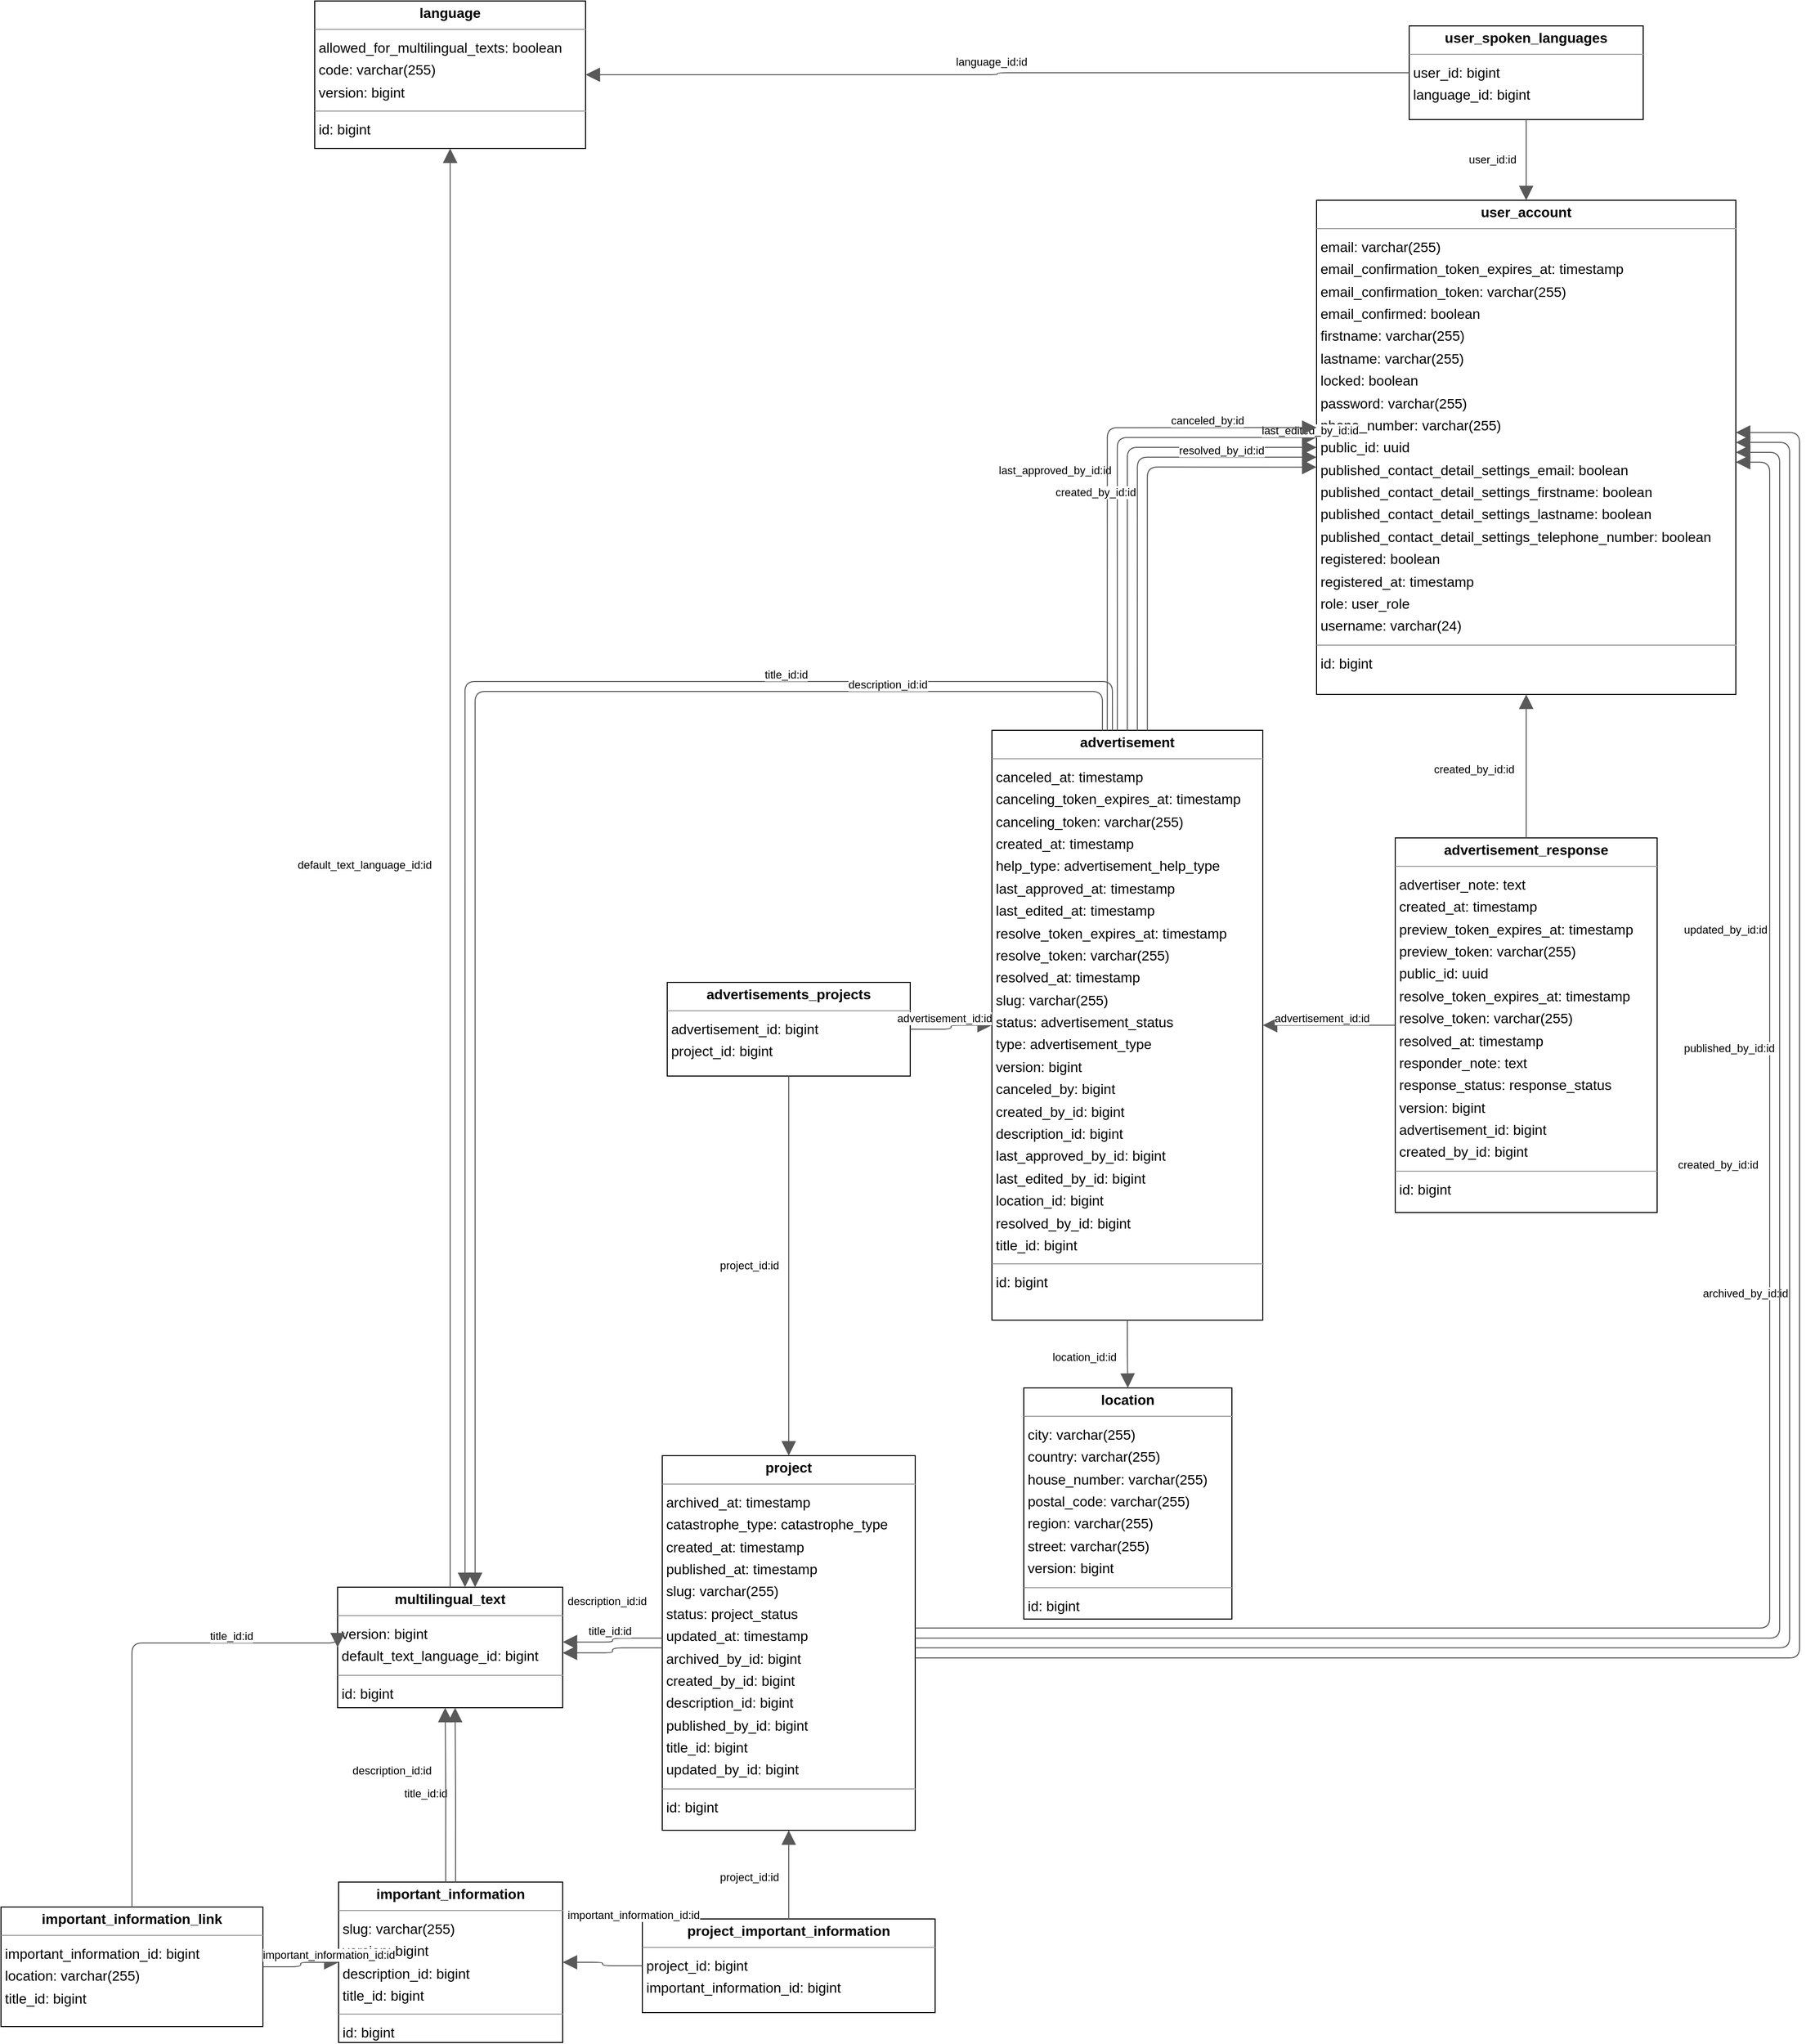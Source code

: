 <mxGraphModel dx="0" dy="0" grid="1" gridSize="10" guides="1" tooltips="1" connect="1" arrows="1" fold="1" page="0" pageScale="1" background="none" math="0" shadow="0">
  <root>
    <mxCell id="0" />
    <mxCell id="1" parent="0" />
    <mxCell id="node0" parent="1" vertex="1" value="&lt;p style=&quot;margin:0px;margin-top:4px;text-align:center;&quot;&gt;&lt;b&gt;advertisement&lt;/b&gt;&lt;/p&gt;&lt;hr size=&quot;1&quot;/&gt;&lt;p style=&quot;margin:0 0 0 4px;line-height:1.6;&quot;&gt; canceled_at: timestamp&lt;br/&gt; canceling_token_expires_at: timestamp&lt;br/&gt; canceling_token: varchar(255)&lt;br/&gt; created_at: timestamp&lt;br/&gt; help_type: advertisement_help_type&lt;br/&gt; last_approved_at: timestamp&lt;br/&gt; last_edited_at: timestamp&lt;br/&gt; resolve_token_expires_at: timestamp&lt;br/&gt; resolve_token: varchar(255)&lt;br/&gt; resolved_at: timestamp&lt;br/&gt; slug: varchar(255)&lt;br/&gt; status: advertisement_status&lt;br/&gt; type: advertisement_type&lt;br/&gt; version: bigint&lt;br/&gt; canceled_by: bigint&lt;br/&gt; created_by_id: bigint&lt;br/&gt; description_id: bigint&lt;br/&gt; last_approved_by_id: bigint&lt;br/&gt; last_edited_by_id: bigint&lt;br/&gt; location_id: bigint&lt;br/&gt; resolved_by_id: bigint&lt;br/&gt; title_id: bigint&lt;/p&gt;&lt;hr size=&quot;1&quot;/&gt;&lt;p style=&quot;margin:0 0 0 4px;line-height:1.6;&quot;&gt; id: bigint&lt;/p&gt;" style="verticalAlign=top;align=left;overflow=fill;fontSize=14;fontFamily=Helvetica;html=1;rounded=0;shadow=0;comic=0;labelBackgroundColor=none;strokeWidth=1;">
      <mxGeometry x="171" y="181" width="272" height="592" as="geometry" />
    </mxCell>
    <mxCell id="node4" parent="1" vertex="1" value="&lt;p style=&quot;margin:0px;margin-top:4px;text-align:center;&quot;&gt;&lt;b&gt;advertisement_response&lt;/b&gt;&lt;/p&gt;&lt;hr size=&quot;1&quot;/&gt;&lt;p style=&quot;margin:0 0 0 4px;line-height:1.6;&quot;&gt; advertiser_note: text&lt;br/&gt; created_at: timestamp&lt;br/&gt; preview_token_expires_at: timestamp&lt;br/&gt; preview_token: varchar(255)&lt;br/&gt; public_id: uuid&lt;br/&gt; resolve_token_expires_at: timestamp&lt;br/&gt; resolve_token: varchar(255)&lt;br/&gt; resolved_at: timestamp&lt;br/&gt; responder_note: text&lt;br/&gt; response_status: response_status&lt;br/&gt; version: bigint&lt;br/&gt; advertisement_id: bigint&lt;br/&gt; created_by_id: bigint&lt;/p&gt;&lt;hr size=&quot;1&quot;/&gt;&lt;p style=&quot;margin:0 0 0 4px;line-height:1.6;&quot;&gt; id: bigint&lt;/p&gt;" style="verticalAlign=top;align=left;overflow=fill;fontSize=14;fontFamily=Helvetica;html=1;rounded=0;shadow=0;comic=0;labelBackgroundColor=none;strokeWidth=1;">
      <mxGeometry x="576" y="289" width="263" height="376" as="geometry" />
    </mxCell>
    <mxCell id="node2" parent="1" vertex="1" value="&lt;p style=&quot;margin:0px;margin-top:4px;text-align:center;&quot;&gt;&lt;b&gt;advertisements_projects&lt;/b&gt;&lt;/p&gt;&lt;hr size=&quot;1&quot;/&gt;&lt;p style=&quot;margin:0 0 0 4px;line-height:1.6;&quot;&gt; advertisement_id: bigint&lt;br/&gt; project_id: bigint&lt;/p&gt;" style="verticalAlign=top;align=left;overflow=fill;fontSize=14;fontFamily=Helvetica;html=1;rounded=0;shadow=0;comic=0;labelBackgroundColor=none;strokeWidth=1;">
      <mxGeometry x="-155" y="434" width="244" height="94" as="geometry" />
    </mxCell>
    <mxCell id="node5" parent="1" vertex="1" value="&lt;p style=&quot;margin:0px;margin-top:4px;text-align:center;&quot;&gt;&lt;b&gt;important_information&lt;/b&gt;&lt;/p&gt;&lt;hr size=&quot;1&quot;/&gt;&lt;p style=&quot;margin:0 0 0 4px;line-height:1.6;&quot;&gt; slug: varchar(255)&lt;br/&gt; version: bigint&lt;br/&gt; description_id: bigint&lt;br/&gt; title_id: bigint&lt;/p&gt;&lt;hr size=&quot;1&quot;/&gt;&lt;p style=&quot;margin:0 0 0 4px;line-height:1.6;&quot;&gt; id: bigint&lt;/p&gt;" style="verticalAlign=top;align=left;overflow=fill;fontSize=14;fontFamily=Helvetica;html=1;rounded=0;shadow=0;comic=0;labelBackgroundColor=none;strokeWidth=1;">
      <mxGeometry x="-485" y="1337" width="225" height="161" as="geometry" />
    </mxCell>
    <mxCell id="node11" parent="1" vertex="1" value="&lt;p style=&quot;margin:0px;margin-top:4px;text-align:center;&quot;&gt;&lt;b&gt;important_information_link&lt;/b&gt;&lt;/p&gt;&lt;hr size=&quot;1&quot;/&gt;&lt;p style=&quot;margin:0 0 0 4px;line-height:1.6;&quot;&gt; important_information_id: bigint&lt;br/&gt; location: varchar(255)&lt;br/&gt; title_id: bigint&lt;/p&gt;" style="verticalAlign=top;align=left;overflow=fill;fontSize=14;fontFamily=Helvetica;html=1;rounded=0;shadow=0;comic=0;labelBackgroundColor=none;strokeWidth=1;">
      <mxGeometry x="-824" y="1362" width="263" height="120" as="geometry" />
    </mxCell>
    <mxCell id="node9" parent="1" vertex="1" value="&lt;p style=&quot;margin:0px;margin-top:4px;text-align:center;&quot;&gt;&lt;b&gt;language&lt;/b&gt;&lt;/p&gt;&lt;hr size=&quot;1&quot;/&gt;&lt;p style=&quot;margin:0 0 0 4px;line-height:1.6;&quot;&gt; allowed_for_multilingual_texts: boolean&lt;br/&gt; code: varchar(255)&lt;br/&gt; version: bigint&lt;/p&gt;&lt;hr size=&quot;1&quot;/&gt;&lt;p style=&quot;margin:0 0 0 4px;line-height:1.6;&quot;&gt; id: bigint&lt;/p&gt;" style="verticalAlign=top;align=left;overflow=fill;fontSize=14;fontFamily=Helvetica;html=1;rounded=0;shadow=0;comic=0;labelBackgroundColor=none;strokeWidth=1;">
      <mxGeometry x="-509" y="-551" width="272" height="148" as="geometry" />
    </mxCell>
    <mxCell id="node7" parent="1" vertex="1" value="&lt;p style=&quot;margin:0px;margin-top:4px;text-align:center;&quot;&gt;&lt;b&gt;location&lt;/b&gt;&lt;/p&gt;&lt;hr size=&quot;1&quot;/&gt;&lt;p style=&quot;margin:0 0 0 4px;line-height:1.6;&quot;&gt; city: varchar(255)&lt;br/&gt; country: varchar(255)&lt;br/&gt; house_number: varchar(255)&lt;br/&gt; postal_code: varchar(255)&lt;br/&gt; region: varchar(255)&lt;br/&gt; street: varchar(255)&lt;br/&gt; version: bigint&lt;/p&gt;&lt;hr size=&quot;1&quot;/&gt;&lt;p style=&quot;margin:0 0 0 4px;line-height:1.6;&quot;&gt; id: bigint&lt;/p&gt;" style="verticalAlign=top;align=left;overflow=fill;fontSize=14;fontFamily=Helvetica;html=1;rounded=0;shadow=0;comic=0;labelBackgroundColor=none;strokeWidth=1;">
      <mxGeometry x="203" y="841" width="209" height="232" as="geometry" />
    </mxCell>
    <mxCell id="node8" parent="1" vertex="1" value="&lt;p style=&quot;margin:0px;margin-top:4px;text-align:center;&quot;&gt;&lt;b&gt;multilingual_text&lt;/b&gt;&lt;/p&gt;&lt;hr size=&quot;1&quot;/&gt;&lt;p style=&quot;margin:0 0 0 4px;line-height:1.6;&quot;&gt; version: bigint&lt;br/&gt; default_text_language_id: bigint&lt;/p&gt;&lt;hr size=&quot;1&quot;/&gt;&lt;p style=&quot;margin:0 0 0 4px;line-height:1.6;&quot;&gt; id: bigint&lt;/p&gt;" style="verticalAlign=top;align=left;overflow=fill;fontSize=14;fontFamily=Helvetica;html=1;rounded=0;shadow=0;comic=0;labelBackgroundColor=none;strokeWidth=1;">
      <mxGeometry x="-486" y="1041" width="226" height="121" as="geometry" />
    </mxCell>
    <mxCell id="node1" parent="1" vertex="1" value="&lt;p style=&quot;margin:0px;margin-top:4px;text-align:center;&quot;&gt;&lt;b&gt;project&lt;/b&gt;&lt;/p&gt;&lt;hr size=&quot;1&quot;/&gt;&lt;p style=&quot;margin:0 0 0 4px;line-height:1.6;&quot;&gt; archived_at: timestamp&lt;br/&gt; catastrophe_type: catastrophe_type&lt;br/&gt; created_at: timestamp&lt;br/&gt; published_at: timestamp&lt;br/&gt; slug: varchar(255)&lt;br/&gt; status: project_status&lt;br/&gt; updated_at: timestamp&lt;br/&gt; archived_by_id: bigint&lt;br/&gt; created_by_id: bigint&lt;br/&gt; description_id: bigint&lt;br/&gt; published_by_id: bigint&lt;br/&gt; title_id: bigint&lt;br/&gt; updated_by_id: bigint&lt;/p&gt;&lt;hr size=&quot;1&quot;/&gt;&lt;p style=&quot;margin:0 0 0 4px;line-height:1.6;&quot;&gt; id: bigint&lt;/p&gt;" style="verticalAlign=top;align=left;overflow=fill;fontSize=14;fontFamily=Helvetica;html=1;rounded=0;shadow=0;comic=0;labelBackgroundColor=none;strokeWidth=1;">
      <mxGeometry x="-160" y="909" width="254" height="376" as="geometry" />
    </mxCell>
    <mxCell id="node6" parent="1" vertex="1" value="&lt;p style=&quot;margin:0px;margin-top:4px;text-align:center;&quot;&gt;&lt;b&gt;project_important_information&lt;/b&gt;&lt;/p&gt;&lt;hr size=&quot;1&quot;/&gt;&lt;p style=&quot;margin:0 0 0 4px;line-height:1.6;&quot;&gt; project_id: bigint&lt;br/&gt; important_information_id: bigint&lt;/p&gt;" style="verticalAlign=top;align=left;overflow=fill;fontSize=14;fontFamily=Helvetica;html=1;rounded=0;shadow=0;comic=0;labelBackgroundColor=none;strokeWidth=1;">
      <mxGeometry x="-180" y="1374" width="294" height="94" as="geometry" />
    </mxCell>
    <mxCell id="node3" parent="1" vertex="1" value="&lt;p style=&quot;margin:0px;margin-top:4px;text-align:center;&quot;&gt;&lt;b&gt;user_account&lt;/b&gt;&lt;/p&gt;&lt;hr size=&quot;1&quot;/&gt;&lt;p style=&quot;margin:0 0 0 4px;line-height:1.6;&quot;&gt; email: varchar(255)&lt;br/&gt; email_confirmation_token_expires_at: timestamp&lt;br/&gt; email_confirmation_token: varchar(255)&lt;br/&gt; email_confirmed: boolean&lt;br/&gt; firstname: varchar(255)&lt;br/&gt; lastname: varchar(255)&lt;br/&gt; locked: boolean&lt;br/&gt; password: varchar(255)&lt;br/&gt; phone_number: varchar(255)&lt;br/&gt; public_id: uuid&lt;br/&gt; published_contact_detail_settings_email: boolean&lt;br/&gt; published_contact_detail_settings_firstname: boolean&lt;br/&gt; published_contact_detail_settings_lastname: boolean&lt;br/&gt; published_contact_detail_settings_telephone_number: boolean&lt;br/&gt; registered: boolean&lt;br/&gt; registered_at: timestamp&lt;br/&gt; role: user_role&lt;br/&gt; username: varchar(24)&lt;/p&gt;&lt;hr size=&quot;1&quot;/&gt;&lt;p style=&quot;margin:0 0 0 4px;line-height:1.6;&quot;&gt; id: bigint&lt;/p&gt;" style="verticalAlign=top;align=left;overflow=fill;fontSize=14;fontFamily=Helvetica;html=1;rounded=0;shadow=0;comic=0;labelBackgroundColor=none;strokeWidth=1;">
      <mxGeometry x="497" y="-351" width="421" height="496" as="geometry" />
    </mxCell>
    <mxCell id="node10" parent="1" vertex="1" value="&lt;p style=&quot;margin:0px;margin-top:4px;text-align:center;&quot;&gt;&lt;b&gt;user_spoken_languages&lt;/b&gt;&lt;/p&gt;&lt;hr size=&quot;1&quot;/&gt;&lt;p style=&quot;margin:0 0 0 4px;line-height:1.6;&quot;&gt; user_id: bigint&lt;br/&gt; language_id: bigint&lt;/p&gt;" style="verticalAlign=top;align=left;overflow=fill;fontSize=14;fontFamily=Helvetica;html=1;rounded=0;shadow=0;comic=0;labelBackgroundColor=none;strokeWidth=1;">
      <mxGeometry x="590" y="-526" width="235" height="94" as="geometry" />
    </mxCell>
    <mxCell id="edge15" edge="1" value="" parent="1" source="node0" target="node7" style="html=1;rounded=1;edgeStyle=orthogonalEdgeStyle;dashed=0;startArrow=none;endArrow=block;endSize=12;strokeColor=#595959;exitX=0.500;exitY=1.000;exitDx=0;exitDy=0;entryX=0.500;entryY=0.000;entryDx=0;entryDy=0;">
      <mxGeometry width="50" height="50" relative="1" as="geometry">
        <Array as="points" />
      </mxGeometry>
    </mxCell>
    <mxCell id="label92" parent="edge15" vertex="1" connectable="0" value="location_id:id" style="edgeLabel;resizable=0;html=1;align=left;verticalAlign=top;strokeColor=default;">
      <mxGeometry x="230" y="797" as="geometry" />
    </mxCell>
    <mxCell id="edge17" edge="1" value="" parent="1" source="node0" target="node8" style="html=1;rounded=1;edgeStyle=orthogonalEdgeStyle;dashed=0;startArrow=none;endArrow=block;endSize=12;strokeColor=#595959;exitX=0.445;exitY=0.000;exitDx=0;exitDy=0;entryX=0.566;entryY=0.000;entryDx=0;entryDy=0;">
      <mxGeometry width="50" height="50" relative="1" as="geometry">
        <Array as="points">
          <mxPoint x="292" y="132" />
          <mxPoint x="-358" y="132" />
        </Array>
      </mxGeometry>
    </mxCell>
    <mxCell id="label104" parent="edge17" vertex="1" connectable="0" value="title_id:id" style="edgeLabel;resizable=0;html=1;align=left;verticalAlign=top;strokeColor=default;">
      <mxGeometry x="-59" y="112" as="geometry" />
    </mxCell>
    <mxCell id="edge20" edge="1" value="" parent="1" source="node0" target="node8" style="html=1;rounded=1;edgeStyle=orthogonalEdgeStyle;dashed=0;startArrow=none;endArrow=block;endSize=12;strokeColor=#595959;exitX=0.408;exitY=0.000;exitDx=0;exitDy=0;entryX=0.611;entryY=0.000;entryDx=0;entryDy=0;">
      <mxGeometry width="50" height="50" relative="1" as="geometry">
        <Array as="points">
          <mxPoint x="282" y="142" />
          <mxPoint x="-348" y="142" />
        </Array>
      </mxGeometry>
    </mxCell>
    <mxCell id="label122" parent="edge20" vertex="1" connectable="0" value="description_id:id" style="edgeLabel;resizable=0;html=1;align=left;verticalAlign=top;strokeColor=default;">
      <mxGeometry x="25" y="122" as="geometry" />
    </mxCell>
    <mxCell id="edge4" edge="1" value="" parent="1" source="node0" target="node3" style="html=1;rounded=1;edgeStyle=orthogonalEdgeStyle;dashed=0;startArrow=none;endArrow=block;endSize=12;strokeColor=#595959;exitX=0.463;exitY=0.000;exitDx=0;exitDy=0;entryX=0.000;entryY=0.480;entryDx=0;entryDy=0;">
      <mxGeometry width="50" height="50" relative="1" as="geometry">
        <Array as="points">
          <mxPoint x="297" y="-113" />
        </Array>
      </mxGeometry>
    </mxCell>
    <mxCell id="label26" parent="edge4" vertex="1" connectable="0" value="last_edited_by_id:id" style="edgeLabel;resizable=0;html=1;align=left;verticalAlign=top;strokeColor=default;">
      <mxGeometry x="440" y="-133" as="geometry" />
    </mxCell>
    <mxCell id="edge5" edge="1" value="" parent="1" source="node0" target="node3" style="html=1;rounded=1;edgeStyle=orthogonalEdgeStyle;dashed=0;startArrow=none;endArrow=block;endSize=12;strokeColor=#595959;exitX=0.500;exitY=0.000;exitDx=0;exitDy=0;entryX=0.000;entryY=0.500;entryDx=0;entryDy=0;">
      <mxGeometry width="50" height="50" relative="1" as="geometry">
        <Array as="points">
          <mxPoint x="307" y="-103" />
        </Array>
      </mxGeometry>
    </mxCell>
    <mxCell id="label32" parent="edge5" vertex="1" connectable="0" value="last_approved_by_id:id" style="edgeLabel;resizable=0;html=1;align=left;verticalAlign=top;strokeColor=default;">
      <mxGeometry x="176" y="-93" as="geometry" />
    </mxCell>
    <mxCell id="edge8" edge="1" value="" parent="1" source="node0" target="node3" style="html=1;rounded=1;edgeStyle=orthogonalEdgeStyle;dashed=0;startArrow=none;endArrow=block;endSize=12;strokeColor=#595959;exitX=0.426;exitY=0.000;exitDx=0;exitDy=0;entryX=0.000;entryY=0.460;entryDx=0;entryDy=0;">
      <mxGeometry width="50" height="50" relative="1" as="geometry">
        <Array as="points">
          <mxPoint x="287" y="-123" />
        </Array>
      </mxGeometry>
    </mxCell>
    <mxCell id="label50" parent="edge8" vertex="1" connectable="0" value="canceled_by:id" style="edgeLabel;resizable=0;html=1;align=left;verticalAlign=top;strokeColor=default;">
      <mxGeometry x="349" y="-143" as="geometry" />
    </mxCell>
    <mxCell id="edge9" edge="1" value="" parent="1" source="node0" target="node3" style="html=1;rounded=1;edgeStyle=orthogonalEdgeStyle;dashed=0;startArrow=none;endArrow=block;endSize=12;strokeColor=#595959;exitX=0.574;exitY=0.000;exitDx=0;exitDy=0;entryX=0.000;entryY=0.540;entryDx=0;entryDy=0;">
      <mxGeometry width="50" height="50" relative="1" as="geometry">
        <Array as="points">
          <mxPoint x="327" y="-83" />
        </Array>
      </mxGeometry>
    </mxCell>
    <mxCell id="label56" parent="edge9" vertex="1" connectable="0" value="created_by_id:id" style="edgeLabel;resizable=0;html=1;align=left;verticalAlign=top;strokeColor=default;">
      <mxGeometry x="233" y="-71" as="geometry" />
    </mxCell>
    <mxCell id="edge10" edge="1" value="" parent="1" source="node0" target="node3" style="html=1;rounded=1;edgeStyle=orthogonalEdgeStyle;dashed=0;startArrow=none;endArrow=block;endSize=12;strokeColor=#595959;exitX=0.537;exitY=0.000;exitDx=0;exitDy=0;entryX=0.000;entryY=0.520;entryDx=0;entryDy=0;">
      <mxGeometry width="50" height="50" relative="1" as="geometry">
        <Array as="points">
          <mxPoint x="317" y="-93" />
        </Array>
      </mxGeometry>
    </mxCell>
    <mxCell id="label62" parent="edge10" vertex="1" connectable="0" value="resolved_by_id:id" style="edgeLabel;resizable=0;html=1;align=left;verticalAlign=top;strokeColor=default;">
      <mxGeometry x="357" y="-113" as="geometry" />
    </mxCell>
    <mxCell id="edge12" edge="1" value="" parent="1" source="node4" target="node0" style="html=1;rounded=1;edgeStyle=orthogonalEdgeStyle;dashed=0;startArrow=none;endArrow=block;endSize=12;strokeColor=#595959;exitX=0.000;exitY=0.500;exitDx=0;exitDy=0;entryX=1.000;entryY=0.500;entryDx=0;entryDy=0;">
      <mxGeometry width="50" height="50" relative="1" as="geometry">
        <Array as="points" />
      </mxGeometry>
    </mxCell>
    <mxCell id="label74" parent="edge12" vertex="1" connectable="0" value="advertisement_id:id" style="edgeLabel;resizable=0;html=1;align=left;verticalAlign=top;strokeColor=default;">
      <mxGeometry x="453" y="457" as="geometry" />
    </mxCell>
    <mxCell id="edge11" edge="1" value="" parent="1" source="node4" target="node3" style="html=1;rounded=1;edgeStyle=orthogonalEdgeStyle;dashed=0;startArrow=none;endArrow=block;endSize=12;strokeColor=#595959;exitX=0.500;exitY=0.000;exitDx=0;exitDy=0;entryX=0.500;entryY=1.000;entryDx=0;entryDy=0;">
      <mxGeometry width="50" height="50" relative="1" as="geometry">
        <Array as="points" />
      </mxGeometry>
    </mxCell>
    <mxCell id="label68" parent="edge11" vertex="1" connectable="0" value="created_by_id:id" style="edgeLabel;resizable=0;html=1;align=left;verticalAlign=top;strokeColor=default;">
      <mxGeometry x="613" y="207" as="geometry" />
    </mxCell>
    <mxCell id="edge0" edge="1" value="" parent="1" source="node2" target="node0" style="html=1;rounded=1;edgeStyle=orthogonalEdgeStyle;dashed=0;startArrow=none;endArrow=block;endSize=12;strokeColor=#595959;exitX=1.000;exitY=0.500;exitDx=0;exitDy=0;entryX=0.000;entryY=0.500;entryDx=0;entryDy=0;">
      <mxGeometry width="50" height="50" relative="1" as="geometry">
        <Array as="points" />
      </mxGeometry>
    </mxCell>
    <mxCell id="label2" parent="edge0" vertex="1" connectable="0" value="advertisement_id:id" style="edgeLabel;resizable=0;html=1;align=left;verticalAlign=top;strokeColor=default;">
      <mxGeometry x="74" y="457" as="geometry" />
    </mxCell>
    <mxCell id="edge1" edge="1" value="" parent="1" source="node2" target="node1" style="html=1;rounded=1;edgeStyle=orthogonalEdgeStyle;dashed=0;startArrow=none;endArrow=block;endSize=12;strokeColor=#595959;exitX=0.500;exitY=1.001;exitDx=0;exitDy=0;entryX=0.500;entryY=0.000;entryDx=0;entryDy=0;">
      <mxGeometry width="50" height="50" relative="1" as="geometry">
        <Array as="points" />
      </mxGeometry>
    </mxCell>
    <mxCell id="label8" parent="edge1" vertex="1" connectable="0" value="project_id:id" style="edgeLabel;resizable=0;html=1;align=left;verticalAlign=top;strokeColor=default;">
      <mxGeometry x="-104" y="705" as="geometry" />
    </mxCell>
    <mxCell id="edge16" edge="1" value="" parent="1" source="node5" target="node8" style="html=1;rounded=1;edgeStyle=orthogonalEdgeStyle;dashed=0;startArrow=none;endArrow=block;endSize=12;strokeColor=#595959;exitX=0.522;exitY=0.000;exitDx=0;exitDy=0;entryX=0.522;entryY=1.000;entryDx=0;entryDy=0;">
      <mxGeometry width="50" height="50" relative="1" as="geometry">
        <Array as="points" />
      </mxGeometry>
    </mxCell>
    <mxCell id="label98" parent="edge16" vertex="1" connectable="0" value="title_id:id" style="edgeLabel;resizable=0;html=1;align=left;verticalAlign=top;strokeColor=default;">
      <mxGeometry x="-421" y="1235" as="geometry" />
    </mxCell>
    <mxCell id="edge21" edge="1" value="" parent="1" source="node5" target="node8" style="html=1;rounded=1;edgeStyle=orthogonalEdgeStyle;dashed=0;startArrow=none;endArrow=block;endSize=12;strokeColor=#595959;exitX=0.478;exitY=0.000;exitDx=0;exitDy=0;entryX=0.478;entryY=1.000;entryDx=0;entryDy=0;">
      <mxGeometry width="50" height="50" relative="1" as="geometry">
        <Array as="points" />
      </mxGeometry>
    </mxCell>
    <mxCell id="label128" parent="edge21" vertex="1" connectable="0" value="description_id:id" style="edgeLabel;resizable=0;html=1;align=left;verticalAlign=top;strokeColor=default;">
      <mxGeometry x="-473" y="1212" as="geometry" />
    </mxCell>
    <mxCell id="edge26" edge="1" value="" parent="1" source="node11" target="node5" style="html=1;rounded=1;edgeStyle=orthogonalEdgeStyle;dashed=0;startArrow=none;endArrow=block;endSize=12;strokeColor=#595959;exitX=1.000;exitY=0.500;exitDx=0;exitDy=0;entryX=0.000;entryY=0.500;entryDx=0;entryDy=0;">
      <mxGeometry width="50" height="50" relative="1" as="geometry">
        <Array as="points" />
      </mxGeometry>
    </mxCell>
    <mxCell id="label158" parent="edge26" vertex="1" connectable="0" value="important_information_id:id" style="edgeLabel;resizable=0;html=1;align=left;verticalAlign=top;strokeColor=default;">
      <mxGeometry x="-563" y="1397" as="geometry" />
    </mxCell>
    <mxCell id="edge25" edge="1" value="" parent="1" source="node11" target="node8" style="html=1;rounded=1;edgeStyle=orthogonalEdgeStyle;dashed=0;startArrow=none;endArrow=block;endSize=12;strokeColor=#595959;exitX=0.500;exitY=0.000;exitDx=0;exitDy=0;entryX=0.000;entryY=0.500;entryDx=0;entryDy=0;">
      <mxGeometry width="50" height="50" relative="1" as="geometry">
        <Array as="points">
          <mxPoint x="-693" y="1097" />
        </Array>
      </mxGeometry>
    </mxCell>
    <mxCell id="label152" parent="edge25" vertex="1" connectable="0" value="title_id:id" style="edgeLabel;resizable=0;html=1;align=left;verticalAlign=top;strokeColor=default;">
      <mxGeometry x="-616" y="1077" as="geometry" />
    </mxCell>
    <mxCell id="edge22" edge="1" value="" parent="1" source="node8" target="node9" style="html=1;rounded=1;edgeStyle=orthogonalEdgeStyle;dashed=0;startArrow=none;endArrow=block;endSize=12;strokeColor=#595959;exitX=0.500;exitY=0.000;exitDx=0;exitDy=0;entryX=0.500;entryY=1.000;entryDx=0;entryDy=0;">
      <mxGeometry width="50" height="50" relative="1" as="geometry">
        <Array as="points" />
      </mxGeometry>
    </mxCell>
    <mxCell id="label134" parent="edge22" vertex="1" connectable="0" value="default_text_language_id:id" style="edgeLabel;resizable=0;html=1;align=left;verticalAlign=top;strokeColor=default;">
      <mxGeometry x="-528" y="303" as="geometry" />
    </mxCell>
    <mxCell id="edge18" edge="1" value="" parent="1" source="node1" target="node8" style="html=1;rounded=1;edgeStyle=orthogonalEdgeStyle;dashed=0;startArrow=none;endArrow=block;endSize=12;strokeColor=#595959;exitX=0.000;exitY=0.487;exitDx=0;exitDy=0;entryX=1.000;entryY=0.455;entryDx=0;entryDy=0;">
      <mxGeometry width="50" height="50" relative="1" as="geometry">
        <Array as="points" />
      </mxGeometry>
    </mxCell>
    <mxCell id="label110" parent="edge18" vertex="1" connectable="0" value="title_id:id" style="edgeLabel;resizable=0;html=1;align=left;verticalAlign=top;strokeColor=default;">
      <mxGeometry x="-236" y="1072" as="geometry" />
    </mxCell>
    <mxCell id="edge19" edge="1" value="" parent="1" source="node1" target="node8" style="html=1;rounded=1;edgeStyle=orthogonalEdgeStyle;dashed=0;startArrow=none;endArrow=block;endSize=12;strokeColor=#595959;exitX=0.000;exitY=0.513;exitDx=0;exitDy=0;entryX=1.000;entryY=0.545;entryDx=0;entryDy=0;">
      <mxGeometry width="50" height="50" relative="1" as="geometry">
        <Array as="points" />
      </mxGeometry>
    </mxCell>
    <mxCell id="label116" parent="edge19" vertex="1" connectable="0" value="description_id:id" style="edgeLabel;resizable=0;html=1;align=left;verticalAlign=top;strokeColor=default;">
      <mxGeometry x="-257" y="1042" as="geometry" />
    </mxCell>
    <mxCell id="edge2" edge="1" value="" parent="1" source="node1" target="node3" style="html=1;rounded=1;edgeStyle=orthogonalEdgeStyle;dashed=0;startArrow=none;endArrow=block;endSize=12;strokeColor=#595959;exitX=1.000;exitY=0.460;exitDx=0;exitDy=0;entryX=1.000;entryY=0.530;entryDx=0;entryDy=0;">
      <mxGeometry width="50" height="50" relative="1" as="geometry">
        <Array as="points">
          <mxPoint x="952" y="1082" />
          <mxPoint x="952" y="-88" />
        </Array>
      </mxGeometry>
    </mxCell>
    <mxCell id="label14" parent="edge2" vertex="1" connectable="0" value="created_by_id:id" style="edgeLabel;resizable=0;html=1;align=left;verticalAlign=top;strokeColor=default;">
      <mxGeometry x="858" y="604" as="geometry" />
    </mxCell>
    <mxCell id="edge3" edge="1" value="" parent="1" source="node1" target="node3" style="html=1;rounded=1;edgeStyle=orthogonalEdgeStyle;dashed=0;startArrow=none;endArrow=block;endSize=12;strokeColor=#595959;exitX=1.000;exitY=0.513;exitDx=0;exitDy=0;entryX=1.000;entryY=0.490;entryDx=0;entryDy=0;">
      <mxGeometry width="50" height="50" relative="1" as="geometry">
        <Array as="points">
          <mxPoint x="972" y="1102" />
          <mxPoint x="972" y="-108" />
        </Array>
      </mxGeometry>
    </mxCell>
    <mxCell id="label20" parent="edge3" vertex="1" connectable="0" value="published_by_id:id" style="edgeLabel;resizable=0;html=1;align=left;verticalAlign=top;strokeColor=default;">
      <mxGeometry x="864" y="487" as="geometry" />
    </mxCell>
    <mxCell id="edge6" edge="1" value="" parent="1" source="node1" target="node3" style="html=1;rounded=1;edgeStyle=orthogonalEdgeStyle;dashed=0;startArrow=none;endArrow=block;endSize=12;strokeColor=#595959;exitX=1.000;exitY=0.540;exitDx=0;exitDy=0;entryX=1.000;entryY=0.470;entryDx=0;entryDy=0;">
      <mxGeometry width="50" height="50" relative="1" as="geometry">
        <Array as="points">
          <mxPoint x="982" y="1112" />
          <mxPoint x="982" y="-118" />
        </Array>
      </mxGeometry>
    </mxCell>
    <mxCell id="label38" parent="edge6" vertex="1" connectable="0" value="archived_by_id:id" style="edgeLabel;resizable=0;html=1;align=left;verticalAlign=top;strokeColor=default;">
      <mxGeometry x="883" y="733" as="geometry" />
    </mxCell>
    <mxCell id="edge7" edge="1" value="" parent="1" source="node1" target="node3" style="html=1;rounded=1;edgeStyle=orthogonalEdgeStyle;dashed=0;startArrow=none;endArrow=block;endSize=12;strokeColor=#595959;exitX=1.000;exitY=0.487;exitDx=0;exitDy=0;entryX=1.000;entryY=0.510;entryDx=0;entryDy=0;">
      <mxGeometry width="50" height="50" relative="1" as="geometry">
        <Array as="points">
          <mxPoint x="962" y="1092" />
          <mxPoint x="962" y="-98" />
        </Array>
      </mxGeometry>
    </mxCell>
    <mxCell id="label44" parent="edge7" vertex="1" connectable="0" value="updated_by_id:id" style="edgeLabel;resizable=0;html=1;align=left;verticalAlign=top;strokeColor=default;">
      <mxGeometry x="864" y="368" as="geometry" />
    </mxCell>
    <mxCell id="edge13" edge="1" value="" parent="1" source="node6" target="node5" style="html=1;rounded=1;edgeStyle=orthogonalEdgeStyle;dashed=0;startArrow=none;endArrow=block;endSize=12;strokeColor=#595959;exitX=0.000;exitY=0.500;exitDx=0;exitDy=0;entryX=1.000;entryY=0.500;entryDx=0;entryDy=0;">
      <mxGeometry width="50" height="50" relative="1" as="geometry">
        <Array as="points" />
      </mxGeometry>
    </mxCell>
    <mxCell id="label80" parent="edge13" vertex="1" connectable="0" value="important_information_id:id" style="edgeLabel;resizable=0;html=1;align=left;verticalAlign=top;strokeColor=default;">
      <mxGeometry x="-257" y="1357" as="geometry" />
    </mxCell>
    <mxCell id="edge14" edge="1" value="" parent="1" source="node6" target="node1" style="html=1;rounded=1;edgeStyle=orthogonalEdgeStyle;dashed=0;startArrow=none;endArrow=block;endSize=12;strokeColor=#595959;exitX=0.500;exitY=0.000;exitDx=0;exitDy=0;entryX=0.500;entryY=1.000;entryDx=0;entryDy=0;">
      <mxGeometry width="50" height="50" relative="1" as="geometry">
        <Array as="points" />
      </mxGeometry>
    </mxCell>
    <mxCell id="label86" parent="edge14" vertex="1" connectable="0" value="project_id:id" style="edgeLabel;resizable=0;html=1;align=left;verticalAlign=top;strokeColor=default;">
      <mxGeometry x="-104" y="1319" as="geometry" />
    </mxCell>
    <mxCell id="edge24" edge="1" value="" parent="1" source="node10" target="node9" style="html=1;rounded=1;edgeStyle=orthogonalEdgeStyle;dashed=0;startArrow=none;endArrow=block;endSize=12;strokeColor=#595959;exitX=0.000;exitY=0.500;exitDx=0;exitDy=0;entryX=1.000;entryY=0.500;entryDx=0;entryDy=0;">
      <mxGeometry width="50" height="50" relative="1" as="geometry">
        <Array as="points" />
      </mxGeometry>
    </mxCell>
    <mxCell id="label146" parent="edge24" vertex="1" connectable="0" value="language_id:id" style="edgeLabel;resizable=0;html=1;align=left;verticalAlign=top;strokeColor=default;">
      <mxGeometry x="133" y="-503" as="geometry" />
    </mxCell>
    <mxCell id="edge23" edge="1" value="" parent="1" source="node10" target="node3" style="html=1;rounded=1;edgeStyle=orthogonalEdgeStyle;dashed=0;startArrow=none;endArrow=block;endSize=12;strokeColor=#595959;exitX=0.500;exitY=1.000;exitDx=0;exitDy=0;entryX=0.500;entryY=0.000;entryDx=0;entryDy=0;">
      <mxGeometry width="50" height="50" relative="1" as="geometry">
        <Array as="points" />
      </mxGeometry>
    </mxCell>
    <mxCell id="label140" parent="edge23" vertex="1" connectable="0" value="user_id:id" style="edgeLabel;resizable=0;html=1;align=left;verticalAlign=top;strokeColor=default;">
      <mxGeometry x="648" y="-405" as="geometry" />
    </mxCell>
  </root>
</mxGraphModel>